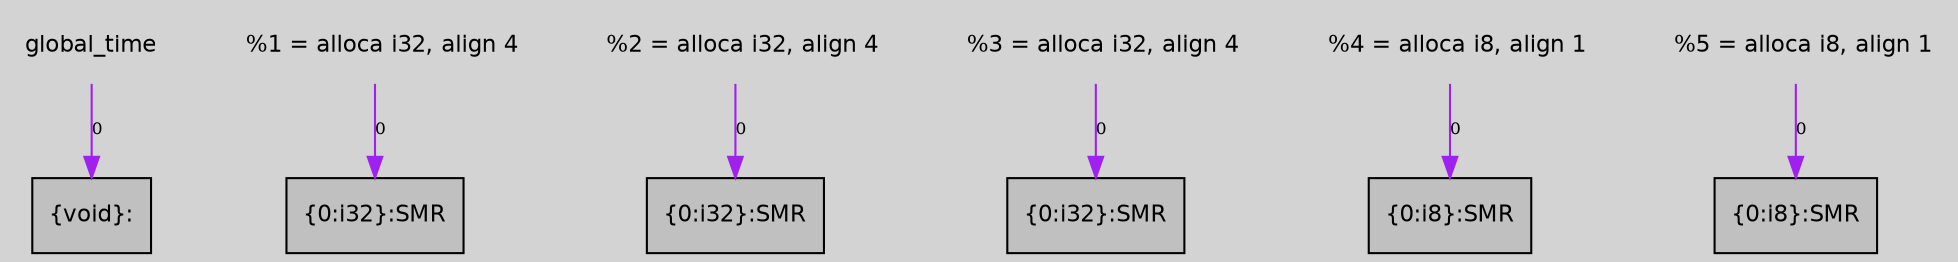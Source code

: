 digraph unnamed {
	graph [center=true, ratio=true, bgcolor=lightgray, fontname=Helvetica];
	node  [fontname=Helvetica, fontsize=11];

	Node0x7fffbc93e950 [shape=record,fillcolor=gray, style=filled,label="{\{void\}:}"];
	Node0x7fffbc93e9e0 [shape=record,fillcolor=gray, style=filled,label="{\{0:i32\}:SMR}"];
	Node0x7fffbc93ea90 [shape=record,fillcolor=gray, style=filled,label="{\{0:i32\}:SMR}"];
	Node0x7fffbc93eb40 [shape=record,fillcolor=gray, style=filled,label="{\{0:i32\}:SMR}"];
	Node0x7fffbc93ec10 [shape=record,fillcolor=gray, style=filled,label="{\{0:i8\}:SMR}"];
	Node0x7fffbc93ed70 [shape=record,fillcolor=gray, style=filled,label="{\{0:i8\}:SMR}"];
	Node0x7fffbc926b28 [shape=plaintext, label ="  %1 = alloca i32, align 4"];
	Node0x7fffbc926b28 -> Node0x7fffbc93e9e0[arrowtail=tee,label="0",fontsize=8,color=purple];
	Node0x7fffbc926ba8 [shape=plaintext, label ="  %2 = alloca i32, align 4"];
	Node0x7fffbc926ba8 -> Node0x7fffbc93ea90[arrowtail=tee,label="0",fontsize=8,color=purple];
	Node0x7fffbc922c98 [shape=plaintext, label ="global_time"];
	Node0x7fffbc922c98 -> Node0x7fffbc93e950[arrowtail=tee,label="0",fontsize=8,color=purple];
	Node0x7fffbc926d48 [shape=plaintext, label ="  %5 = alloca i8, align 1"];
	Node0x7fffbc926d48 -> Node0x7fffbc93ed70[arrowtail=tee,label="0",fontsize=8,color=purple];
	Node0x7fffbc926c38 [shape=plaintext, label ="  %3 = alloca i32, align 4"];
	Node0x7fffbc926c38 -> Node0x7fffbc93eb40[arrowtail=tee,label="0",fontsize=8,color=purple];
	Node0x7fffbc926c98 [shape=plaintext, label ="  %4 = alloca i8, align 1"];
	Node0x7fffbc926c98 -> Node0x7fffbc93ec10[arrowtail=tee,label="0",fontsize=8,color=purple];
}
